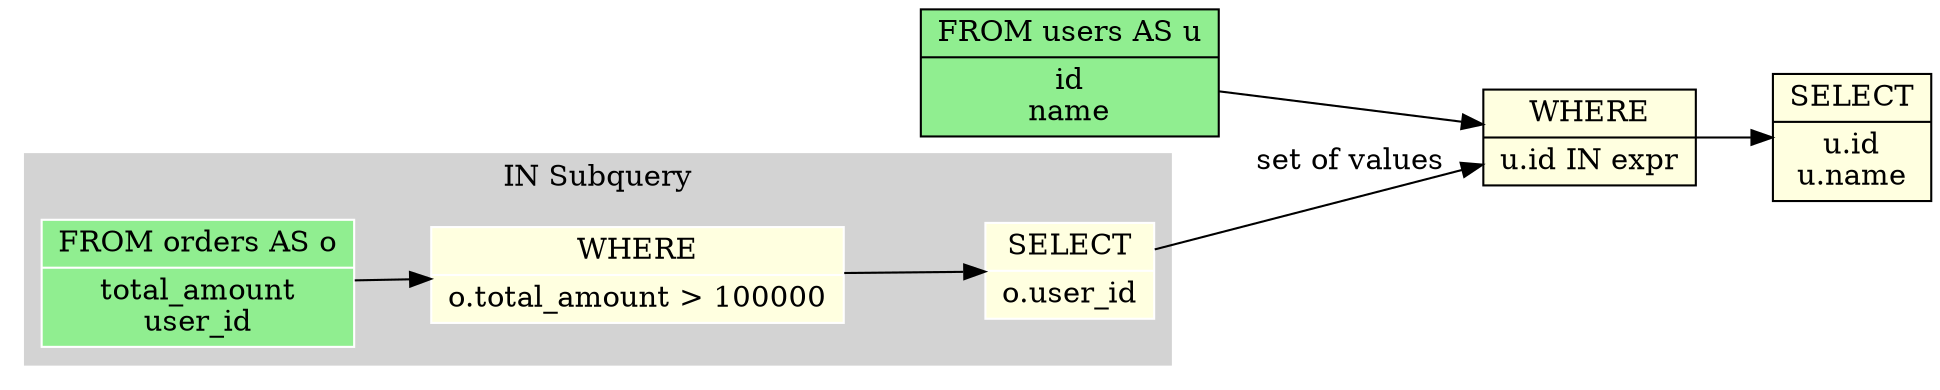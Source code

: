 digraph schema_flow {
  rankdir=LR;
  node [shape=record];

  // Source tables
  node_0 [label="FROM users AS u|id\nname", style=filled, fillcolor=lightgreen];

  // Operations
  node_1 [label="WHERE|u.id IN expr", style=filled, fillcolor=lightyellow];
  node_3 [label="SELECT|u.id\nu.name", style=filled, fillcolor=lightyellow];

  // Data flow edges

  // JOIN operations with table info
  node_0 -> node_1;
  node_1 -> node_3;

  subgraph cluster_node_2 {
    label="IN Subquery";
    style=filled;
    color=lightgrey;
    node [style=filled,color=white];
    // Source tables
    subq_0_node_0 [label="FROM orders AS o|total_amount\nuser_id", style=filled, fillcolor=lightgreen];
    // Operations
    subq_0_node_1 [label="WHERE|o.total_amount \> 100000", style=filled, fillcolor=lightyellow];
    subq_0_node_2 [label="SELECT|o.user_id", style=filled, fillcolor=lightyellow];
    // Data flow edges
    // JOIN operations with table info
    subq_0_node_0 -> subq_0_node_1;
    subq_0_node_1 -> subq_0_node_2;
  }
  subq_0_node_2 -> node_1 [label="set of values"];
}